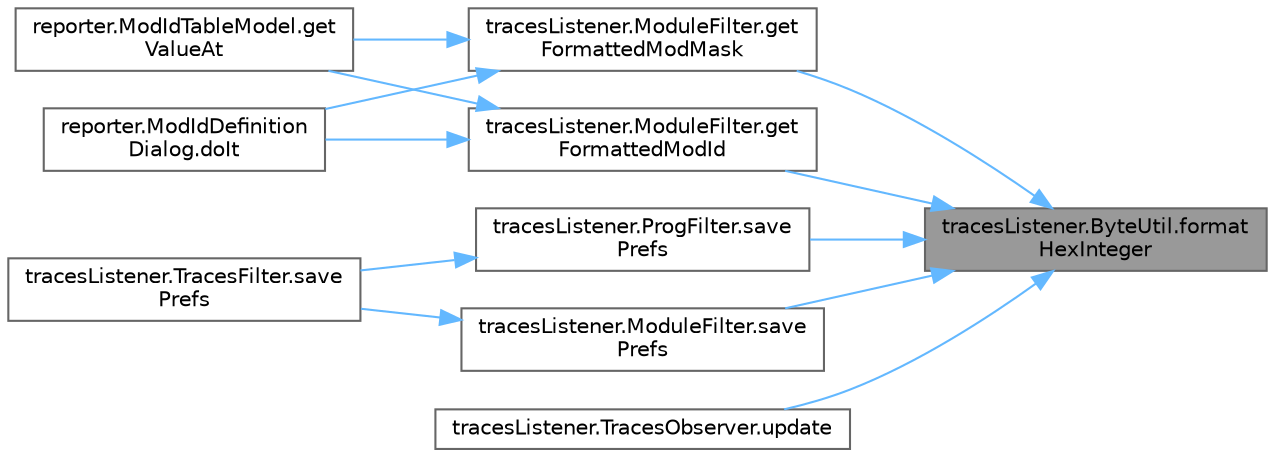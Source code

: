 digraph "tracesListener.ByteUtil.formatHexInteger"
{
 // LATEX_PDF_SIZE
  bgcolor="transparent";
  edge [fontname=Helvetica,fontsize=10,labelfontname=Helvetica,labelfontsize=10];
  node [fontname=Helvetica,fontsize=10,shape=box,height=0.2,width=0.4];
  rankdir="RL";
  Node1 [id="Node000001",label="tracesListener.ByteUtil.format\lHexInteger",height=0.2,width=0.4,color="gray40", fillcolor="grey60", style="filled", fontcolor="black",tooltip=" "];
  Node1 -> Node2 [id="edge1_Node000001_Node000002",dir="back",color="steelblue1",style="solid",tooltip=" "];
  Node2 [id="Node000002",label="tracesListener.ModuleFilter.get\lFormattedModId",height=0.2,width=0.4,color="grey40", fillcolor="white", style="filled",URL="$classtraces_listener_1_1_module_filter.html#a485110a53f08c7b7c82d379ce60ba191",tooltip=" "];
  Node2 -> Node3 [id="edge2_Node000002_Node000003",dir="back",color="steelblue1",style="solid",tooltip=" "];
  Node3 [id="Node000003",label="reporter.ModIdDefinition\lDialog.doIt",height=0.2,width=0.4,color="grey40", fillcolor="white", style="filled",URL="$classreporter_1_1_mod_id_definition_dialog.html#af03d681c7ce466de4b6d2e51d0ebaef7",tooltip=" "];
  Node2 -> Node4 [id="edge3_Node000002_Node000004",dir="back",color="steelblue1",style="solid",tooltip=" "];
  Node4 [id="Node000004",label="reporter.ModIdTableModel.get\lValueAt",height=0.2,width=0.4,color="grey40", fillcolor="white", style="filled",URL="$classreporter_1_1_mod_id_table_model.html#af757f69c397a86c90e17762c2fb637e4",tooltip=" "];
  Node1 -> Node5 [id="edge4_Node000001_Node000005",dir="back",color="steelblue1",style="solid",tooltip=" "];
  Node5 [id="Node000005",label="tracesListener.ModuleFilter.get\lFormattedModMask",height=0.2,width=0.4,color="grey40", fillcolor="white", style="filled",URL="$classtraces_listener_1_1_module_filter.html#a616c5577e22bf9cdf4fb00fcd96b71e4",tooltip=" "];
  Node5 -> Node3 [id="edge5_Node000005_Node000003",dir="back",color="steelblue1",style="solid",tooltip=" "];
  Node5 -> Node4 [id="edge6_Node000005_Node000004",dir="back",color="steelblue1",style="solid",tooltip=" "];
  Node1 -> Node6 [id="edge7_Node000001_Node000006",dir="back",color="steelblue1",style="solid",tooltip=" "];
  Node6 [id="Node000006",label="tracesListener.ModuleFilter.save\lPrefs",height=0.2,width=0.4,color="grey40", fillcolor="white", style="filled",URL="$classtraces_listener_1_1_module_filter.html#afd85fd3313b4195e82e59e358a439314",tooltip=" "];
  Node6 -> Node7 [id="edge8_Node000006_Node000007",dir="back",color="steelblue1",style="solid",tooltip=" "];
  Node7 [id="Node000007",label="tracesListener.TracesFilter.save\lPrefs",height=0.2,width=0.4,color="grey40", fillcolor="white", style="filled",URL="$classtraces_listener_1_1_traces_filter.html#ab2d8c5a5e0309085abda24b8f983c0e8",tooltip=" "];
  Node1 -> Node8 [id="edge9_Node000001_Node000008",dir="back",color="steelblue1",style="solid",tooltip=" "];
  Node8 [id="Node000008",label="tracesListener.ProgFilter.save\lPrefs",height=0.2,width=0.4,color="grey40", fillcolor="white", style="filled",URL="$classtraces_listener_1_1_prog_filter.html#a930ee573cbc7c0785bb8bf9c503535a6",tooltip=" "];
  Node8 -> Node7 [id="edge10_Node000008_Node000007",dir="back",color="steelblue1",style="solid",tooltip=" "];
  Node1 -> Node9 [id="edge11_Node000001_Node000009",dir="back",color="steelblue1",style="solid",tooltip=" "];
  Node9 [id="Node000009",label="tracesListener.TracesObserver.update",height=0.2,width=0.4,color="grey40", fillcolor="white", style="filled",URL="$classtraces_listener_1_1_traces_observer.html#a6eeee0aaa80828de7b563096e752020d",tooltip=" "];
}
